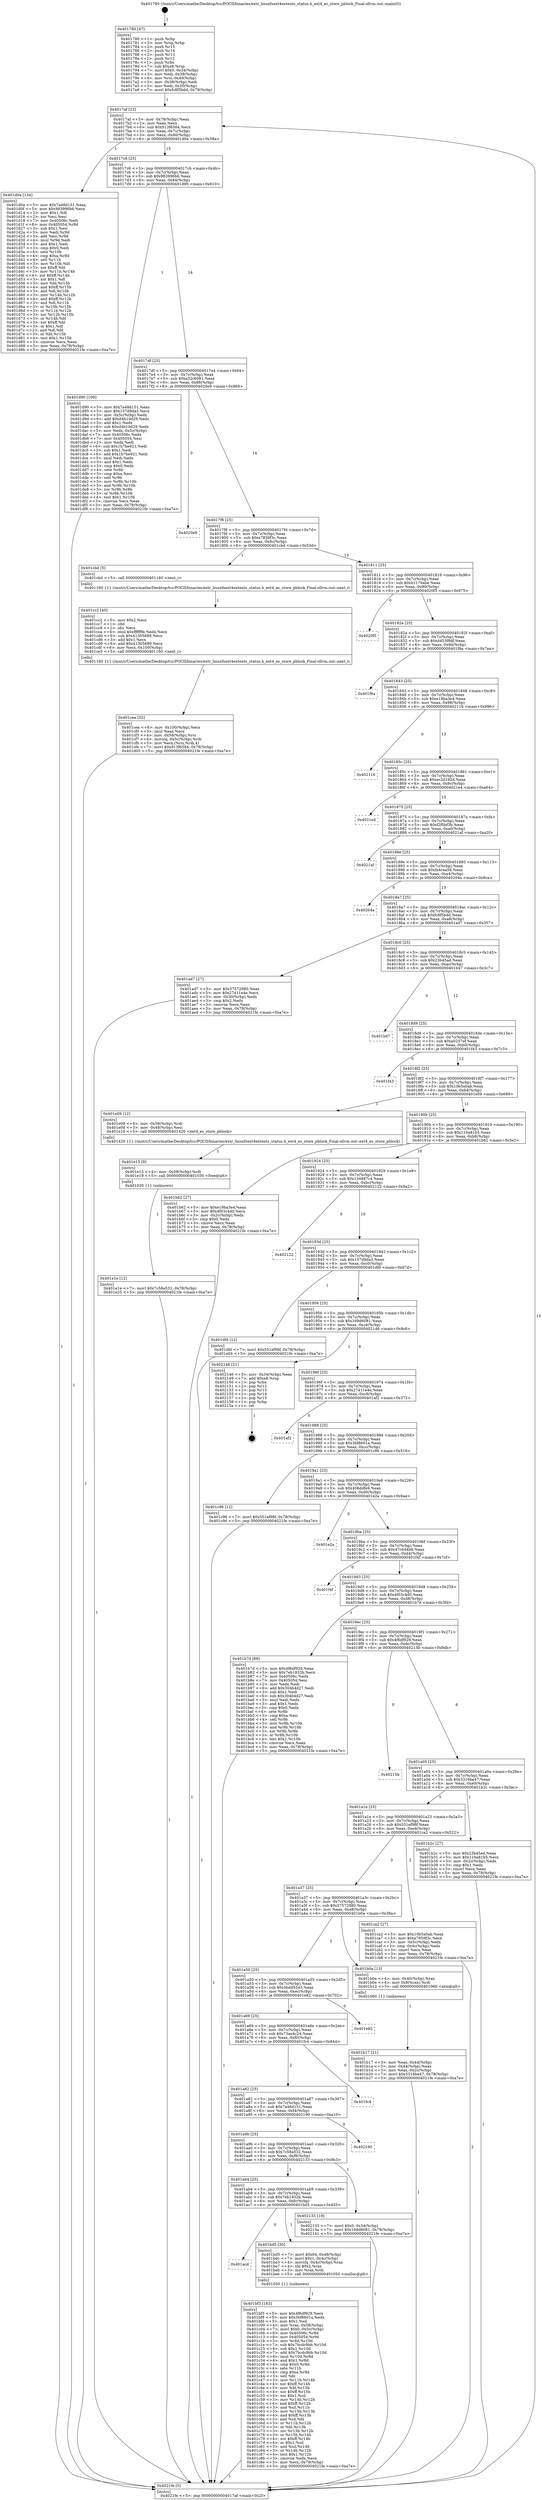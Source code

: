 digraph "0x401780" {
  label = "0x401780 (/mnt/c/Users/mathe/Desktop/tcc/POCII/binaries/extr_linuxfsext4extents_status.h_ext4_es_store_pblock_Final-ollvm.out::main(0))"
  labelloc = "t"
  node[shape=record]

  Entry [label="",width=0.3,height=0.3,shape=circle,fillcolor=black,style=filled]
  "0x4017af" [label="{
     0x4017af [23]\l
     | [instrs]\l
     &nbsp;&nbsp;0x4017af \<+3\>: mov -0x78(%rbp),%eax\l
     &nbsp;&nbsp;0x4017b2 \<+2\>: mov %eax,%ecx\l
     &nbsp;&nbsp;0x4017b4 \<+6\>: sub $0x913f6584,%ecx\l
     &nbsp;&nbsp;0x4017ba \<+3\>: mov %eax,-0x7c(%rbp)\l
     &nbsp;&nbsp;0x4017bd \<+3\>: mov %ecx,-0x80(%rbp)\l
     &nbsp;&nbsp;0x4017c0 \<+6\>: je 0000000000401d0a \<main+0x58a\>\l
  }"]
  "0x401d0a" [label="{
     0x401d0a [134]\l
     | [instrs]\l
     &nbsp;&nbsp;0x401d0a \<+5\>: mov $0x7a48d151,%eax\l
     &nbsp;&nbsp;0x401d0f \<+5\>: mov $0x983996b6,%ecx\l
     &nbsp;&nbsp;0x401d14 \<+2\>: mov $0x1,%dl\l
     &nbsp;&nbsp;0x401d16 \<+2\>: xor %esi,%esi\l
     &nbsp;&nbsp;0x401d18 \<+7\>: mov 0x40506c,%edi\l
     &nbsp;&nbsp;0x401d1f \<+8\>: mov 0x405054,%r8d\l
     &nbsp;&nbsp;0x401d27 \<+3\>: sub $0x1,%esi\l
     &nbsp;&nbsp;0x401d2a \<+3\>: mov %edi,%r9d\l
     &nbsp;&nbsp;0x401d2d \<+3\>: add %esi,%r9d\l
     &nbsp;&nbsp;0x401d30 \<+4\>: imul %r9d,%edi\l
     &nbsp;&nbsp;0x401d34 \<+3\>: and $0x1,%edi\l
     &nbsp;&nbsp;0x401d37 \<+3\>: cmp $0x0,%edi\l
     &nbsp;&nbsp;0x401d3a \<+4\>: sete %r10b\l
     &nbsp;&nbsp;0x401d3e \<+4\>: cmp $0xa,%r8d\l
     &nbsp;&nbsp;0x401d42 \<+4\>: setl %r11b\l
     &nbsp;&nbsp;0x401d46 \<+3\>: mov %r10b,%bl\l
     &nbsp;&nbsp;0x401d49 \<+3\>: xor $0xff,%bl\l
     &nbsp;&nbsp;0x401d4c \<+3\>: mov %r11b,%r14b\l
     &nbsp;&nbsp;0x401d4f \<+4\>: xor $0xff,%r14b\l
     &nbsp;&nbsp;0x401d53 \<+3\>: xor $0x1,%dl\l
     &nbsp;&nbsp;0x401d56 \<+3\>: mov %bl,%r15b\l
     &nbsp;&nbsp;0x401d59 \<+4\>: and $0xff,%r15b\l
     &nbsp;&nbsp;0x401d5d \<+3\>: and %dl,%r10b\l
     &nbsp;&nbsp;0x401d60 \<+3\>: mov %r14b,%r12b\l
     &nbsp;&nbsp;0x401d63 \<+4\>: and $0xff,%r12b\l
     &nbsp;&nbsp;0x401d67 \<+3\>: and %dl,%r11b\l
     &nbsp;&nbsp;0x401d6a \<+3\>: or %r10b,%r15b\l
     &nbsp;&nbsp;0x401d6d \<+3\>: or %r11b,%r12b\l
     &nbsp;&nbsp;0x401d70 \<+3\>: xor %r12b,%r15b\l
     &nbsp;&nbsp;0x401d73 \<+3\>: or %r14b,%bl\l
     &nbsp;&nbsp;0x401d76 \<+3\>: xor $0xff,%bl\l
     &nbsp;&nbsp;0x401d79 \<+3\>: or $0x1,%dl\l
     &nbsp;&nbsp;0x401d7c \<+2\>: and %dl,%bl\l
     &nbsp;&nbsp;0x401d7e \<+3\>: or %bl,%r15b\l
     &nbsp;&nbsp;0x401d81 \<+4\>: test $0x1,%r15b\l
     &nbsp;&nbsp;0x401d85 \<+3\>: cmovne %ecx,%eax\l
     &nbsp;&nbsp;0x401d88 \<+3\>: mov %eax,-0x78(%rbp)\l
     &nbsp;&nbsp;0x401d8b \<+5\>: jmp 00000000004021fe \<main+0xa7e\>\l
  }"]
  "0x4017c6" [label="{
     0x4017c6 [25]\l
     | [instrs]\l
     &nbsp;&nbsp;0x4017c6 \<+5\>: jmp 00000000004017cb \<main+0x4b\>\l
     &nbsp;&nbsp;0x4017cb \<+3\>: mov -0x7c(%rbp),%eax\l
     &nbsp;&nbsp;0x4017ce \<+5\>: sub $0x983996b6,%eax\l
     &nbsp;&nbsp;0x4017d3 \<+6\>: mov %eax,-0x84(%rbp)\l
     &nbsp;&nbsp;0x4017d9 \<+6\>: je 0000000000401d90 \<main+0x610\>\l
  }"]
  Exit [label="",width=0.3,height=0.3,shape=circle,fillcolor=black,style=filled,peripheries=2]
  "0x401d90" [label="{
     0x401d90 [109]\l
     | [instrs]\l
     &nbsp;&nbsp;0x401d90 \<+5\>: mov $0x7a48d151,%eax\l
     &nbsp;&nbsp;0x401d95 \<+5\>: mov $0x157d9da3,%ecx\l
     &nbsp;&nbsp;0x401d9a \<+3\>: mov -0x5c(%rbp),%edx\l
     &nbsp;&nbsp;0x401d9d \<+6\>: add $0xd4b10d29,%edx\l
     &nbsp;&nbsp;0x401da3 \<+3\>: add $0x1,%edx\l
     &nbsp;&nbsp;0x401da6 \<+6\>: sub $0xd4b10d29,%edx\l
     &nbsp;&nbsp;0x401dac \<+3\>: mov %edx,-0x5c(%rbp)\l
     &nbsp;&nbsp;0x401daf \<+7\>: mov 0x40506c,%edx\l
     &nbsp;&nbsp;0x401db6 \<+7\>: mov 0x405054,%esi\l
     &nbsp;&nbsp;0x401dbd \<+2\>: mov %edx,%edi\l
     &nbsp;&nbsp;0x401dbf \<+6\>: sub $0x1b7be921,%edi\l
     &nbsp;&nbsp;0x401dc5 \<+3\>: sub $0x1,%edi\l
     &nbsp;&nbsp;0x401dc8 \<+6\>: add $0x1b7be921,%edi\l
     &nbsp;&nbsp;0x401dce \<+3\>: imul %edi,%edx\l
     &nbsp;&nbsp;0x401dd1 \<+3\>: and $0x1,%edx\l
     &nbsp;&nbsp;0x401dd4 \<+3\>: cmp $0x0,%edx\l
     &nbsp;&nbsp;0x401dd7 \<+4\>: sete %r8b\l
     &nbsp;&nbsp;0x401ddb \<+3\>: cmp $0xa,%esi\l
     &nbsp;&nbsp;0x401dde \<+4\>: setl %r9b\l
     &nbsp;&nbsp;0x401de2 \<+3\>: mov %r8b,%r10b\l
     &nbsp;&nbsp;0x401de5 \<+3\>: and %r9b,%r10b\l
     &nbsp;&nbsp;0x401de8 \<+3\>: xor %r9b,%r8b\l
     &nbsp;&nbsp;0x401deb \<+3\>: or %r8b,%r10b\l
     &nbsp;&nbsp;0x401dee \<+4\>: test $0x1,%r10b\l
     &nbsp;&nbsp;0x401df2 \<+3\>: cmovne %ecx,%eax\l
     &nbsp;&nbsp;0x401df5 \<+3\>: mov %eax,-0x78(%rbp)\l
     &nbsp;&nbsp;0x401df8 \<+5\>: jmp 00000000004021fe \<main+0xa7e\>\l
  }"]
  "0x4017df" [label="{
     0x4017df [25]\l
     | [instrs]\l
     &nbsp;&nbsp;0x4017df \<+5\>: jmp 00000000004017e4 \<main+0x64\>\l
     &nbsp;&nbsp;0x4017e4 \<+3\>: mov -0x7c(%rbp),%eax\l
     &nbsp;&nbsp;0x4017e7 \<+5\>: sub $0xa32c6081,%eax\l
     &nbsp;&nbsp;0x4017ec \<+6\>: mov %eax,-0x88(%rbp)\l
     &nbsp;&nbsp;0x4017f2 \<+6\>: je 00000000004020e9 \<main+0x969\>\l
  }"]
  "0x401e1e" [label="{
     0x401e1e [12]\l
     | [instrs]\l
     &nbsp;&nbsp;0x401e1e \<+7\>: movl $0x7c58a532,-0x78(%rbp)\l
     &nbsp;&nbsp;0x401e25 \<+5\>: jmp 00000000004021fe \<main+0xa7e\>\l
  }"]
  "0x4020e9" [label="{
     0x4020e9\l
  }", style=dashed]
  "0x4017f8" [label="{
     0x4017f8 [25]\l
     | [instrs]\l
     &nbsp;&nbsp;0x4017f8 \<+5\>: jmp 00000000004017fd \<main+0x7d\>\l
     &nbsp;&nbsp;0x4017fd \<+3\>: mov -0x7c(%rbp),%eax\l
     &nbsp;&nbsp;0x401800 \<+5\>: sub $0xa7859f3c,%eax\l
     &nbsp;&nbsp;0x401805 \<+6\>: mov %eax,-0x8c(%rbp)\l
     &nbsp;&nbsp;0x40180b \<+6\>: je 0000000000401cbd \<main+0x53d\>\l
  }"]
  "0x401e15" [label="{
     0x401e15 [9]\l
     | [instrs]\l
     &nbsp;&nbsp;0x401e15 \<+4\>: mov -0x58(%rbp),%rdi\l
     &nbsp;&nbsp;0x401e19 \<+5\>: call 0000000000401030 \<free@plt\>\l
     | [calls]\l
     &nbsp;&nbsp;0x401030 \{1\} (unknown)\l
  }"]
  "0x401cbd" [label="{
     0x401cbd [5]\l
     | [instrs]\l
     &nbsp;&nbsp;0x401cbd \<+5\>: call 0000000000401160 \<next_i\>\l
     | [calls]\l
     &nbsp;&nbsp;0x401160 \{1\} (/mnt/c/Users/mathe/Desktop/tcc/POCII/binaries/extr_linuxfsext4extents_status.h_ext4_es_store_pblock_Final-ollvm.out::next_i)\l
  }"]
  "0x401811" [label="{
     0x401811 [25]\l
     | [instrs]\l
     &nbsp;&nbsp;0x401811 \<+5\>: jmp 0000000000401816 \<main+0x96\>\l
     &nbsp;&nbsp;0x401816 \<+3\>: mov -0x7c(%rbp),%eax\l
     &nbsp;&nbsp;0x401819 \<+5\>: sub $0xb1170abe,%eax\l
     &nbsp;&nbsp;0x40181e \<+6\>: mov %eax,-0x90(%rbp)\l
     &nbsp;&nbsp;0x401824 \<+6\>: je 00000000004020f5 \<main+0x975\>\l
  }"]
  "0x401cea" [label="{
     0x401cea [32]\l
     | [instrs]\l
     &nbsp;&nbsp;0x401cea \<+6\>: mov -0x100(%rbp),%ecx\l
     &nbsp;&nbsp;0x401cf0 \<+3\>: imul %eax,%ecx\l
     &nbsp;&nbsp;0x401cf3 \<+4\>: mov -0x58(%rbp),%rsi\l
     &nbsp;&nbsp;0x401cf7 \<+4\>: movslq -0x5c(%rbp),%rdi\l
     &nbsp;&nbsp;0x401cfb \<+3\>: mov %ecx,(%rsi,%rdi,4)\l
     &nbsp;&nbsp;0x401cfe \<+7\>: movl $0x913f6584,-0x78(%rbp)\l
     &nbsp;&nbsp;0x401d05 \<+5\>: jmp 00000000004021fe \<main+0xa7e\>\l
  }"]
  "0x4020f5" [label="{
     0x4020f5\l
  }", style=dashed]
  "0x40182a" [label="{
     0x40182a [25]\l
     | [instrs]\l
     &nbsp;&nbsp;0x40182a \<+5\>: jmp 000000000040182f \<main+0xaf\>\l
     &nbsp;&nbsp;0x40182f \<+3\>: mov -0x7c(%rbp),%eax\l
     &nbsp;&nbsp;0x401832 \<+5\>: sub $0xd453f8df,%eax\l
     &nbsp;&nbsp;0x401837 \<+6\>: mov %eax,-0x94(%rbp)\l
     &nbsp;&nbsp;0x40183d \<+6\>: je 0000000000401f6a \<main+0x7ea\>\l
  }"]
  "0x401cc2" [label="{
     0x401cc2 [40]\l
     | [instrs]\l
     &nbsp;&nbsp;0x401cc2 \<+5\>: mov $0x2,%ecx\l
     &nbsp;&nbsp;0x401cc7 \<+1\>: cltd\l
     &nbsp;&nbsp;0x401cc8 \<+2\>: idiv %ecx\l
     &nbsp;&nbsp;0x401cca \<+6\>: imul $0xfffffffe,%edx,%ecx\l
     &nbsp;&nbsp;0x401cd0 \<+6\>: sub $0x41305689,%ecx\l
     &nbsp;&nbsp;0x401cd6 \<+3\>: add $0x1,%ecx\l
     &nbsp;&nbsp;0x401cd9 \<+6\>: add $0x41305689,%ecx\l
     &nbsp;&nbsp;0x401cdf \<+6\>: mov %ecx,-0x100(%rbp)\l
     &nbsp;&nbsp;0x401ce5 \<+5\>: call 0000000000401160 \<next_i\>\l
     | [calls]\l
     &nbsp;&nbsp;0x401160 \{1\} (/mnt/c/Users/mathe/Desktop/tcc/POCII/binaries/extr_linuxfsext4extents_status.h_ext4_es_store_pblock_Final-ollvm.out::next_i)\l
  }"]
  "0x401f6a" [label="{
     0x401f6a\l
  }", style=dashed]
  "0x401843" [label="{
     0x401843 [25]\l
     | [instrs]\l
     &nbsp;&nbsp;0x401843 \<+5\>: jmp 0000000000401848 \<main+0xc8\>\l
     &nbsp;&nbsp;0x401848 \<+3\>: mov -0x7c(%rbp),%eax\l
     &nbsp;&nbsp;0x40184b \<+5\>: sub $0xe19ba3e4,%eax\l
     &nbsp;&nbsp;0x401850 \<+6\>: mov %eax,-0x98(%rbp)\l
     &nbsp;&nbsp;0x401856 \<+6\>: je 0000000000402116 \<main+0x996\>\l
  }"]
  "0x401bf3" [label="{
     0x401bf3 [163]\l
     | [instrs]\l
     &nbsp;&nbsp;0x401bf3 \<+5\>: mov $0x4f6df929,%ecx\l
     &nbsp;&nbsp;0x401bf8 \<+5\>: mov $0x3bf8601a,%edx\l
     &nbsp;&nbsp;0x401bfd \<+3\>: mov $0x1,%sil\l
     &nbsp;&nbsp;0x401c00 \<+4\>: mov %rax,-0x58(%rbp)\l
     &nbsp;&nbsp;0x401c04 \<+7\>: movl $0x0,-0x5c(%rbp)\l
     &nbsp;&nbsp;0x401c0b \<+8\>: mov 0x40506c,%r8d\l
     &nbsp;&nbsp;0x401c13 \<+8\>: mov 0x405054,%r9d\l
     &nbsp;&nbsp;0x401c1b \<+3\>: mov %r8d,%r10d\l
     &nbsp;&nbsp;0x401c1e \<+7\>: sub $0x7bcdc9bb,%r10d\l
     &nbsp;&nbsp;0x401c25 \<+4\>: sub $0x1,%r10d\l
     &nbsp;&nbsp;0x401c29 \<+7\>: add $0x7bcdc9bb,%r10d\l
     &nbsp;&nbsp;0x401c30 \<+4\>: imul %r10d,%r8d\l
     &nbsp;&nbsp;0x401c34 \<+4\>: and $0x1,%r8d\l
     &nbsp;&nbsp;0x401c38 \<+4\>: cmp $0x0,%r8d\l
     &nbsp;&nbsp;0x401c3c \<+4\>: sete %r11b\l
     &nbsp;&nbsp;0x401c40 \<+4\>: cmp $0xa,%r9d\l
     &nbsp;&nbsp;0x401c44 \<+3\>: setl %bl\l
     &nbsp;&nbsp;0x401c47 \<+3\>: mov %r11b,%r14b\l
     &nbsp;&nbsp;0x401c4a \<+4\>: xor $0xff,%r14b\l
     &nbsp;&nbsp;0x401c4e \<+3\>: mov %bl,%r15b\l
     &nbsp;&nbsp;0x401c51 \<+4\>: xor $0xff,%r15b\l
     &nbsp;&nbsp;0x401c55 \<+4\>: xor $0x1,%sil\l
     &nbsp;&nbsp;0x401c59 \<+3\>: mov %r14b,%r12b\l
     &nbsp;&nbsp;0x401c5c \<+4\>: and $0xff,%r12b\l
     &nbsp;&nbsp;0x401c60 \<+3\>: and %sil,%r11b\l
     &nbsp;&nbsp;0x401c63 \<+3\>: mov %r15b,%r13b\l
     &nbsp;&nbsp;0x401c66 \<+4\>: and $0xff,%r13b\l
     &nbsp;&nbsp;0x401c6a \<+3\>: and %sil,%bl\l
     &nbsp;&nbsp;0x401c6d \<+3\>: or %r11b,%r12b\l
     &nbsp;&nbsp;0x401c70 \<+3\>: or %bl,%r13b\l
     &nbsp;&nbsp;0x401c73 \<+3\>: xor %r13b,%r12b\l
     &nbsp;&nbsp;0x401c76 \<+3\>: or %r15b,%r14b\l
     &nbsp;&nbsp;0x401c79 \<+4\>: xor $0xff,%r14b\l
     &nbsp;&nbsp;0x401c7d \<+4\>: or $0x1,%sil\l
     &nbsp;&nbsp;0x401c81 \<+3\>: and %sil,%r14b\l
     &nbsp;&nbsp;0x401c84 \<+3\>: or %r14b,%r12b\l
     &nbsp;&nbsp;0x401c87 \<+4\>: test $0x1,%r12b\l
     &nbsp;&nbsp;0x401c8b \<+3\>: cmovne %edx,%ecx\l
     &nbsp;&nbsp;0x401c8e \<+3\>: mov %ecx,-0x78(%rbp)\l
     &nbsp;&nbsp;0x401c91 \<+5\>: jmp 00000000004021fe \<main+0xa7e\>\l
  }"]
  "0x402116" [label="{
     0x402116\l
  }", style=dashed]
  "0x40185c" [label="{
     0x40185c [25]\l
     | [instrs]\l
     &nbsp;&nbsp;0x40185c \<+5\>: jmp 0000000000401861 \<main+0xe1\>\l
     &nbsp;&nbsp;0x401861 \<+3\>: mov -0x7c(%rbp),%eax\l
     &nbsp;&nbsp;0x401864 \<+5\>: sub $0xec2d192d,%eax\l
     &nbsp;&nbsp;0x401869 \<+6\>: mov %eax,-0x9c(%rbp)\l
     &nbsp;&nbsp;0x40186f \<+6\>: je 00000000004021e4 \<main+0xa64\>\l
  }"]
  "0x401acd" [label="{
     0x401acd\l
  }", style=dashed]
  "0x4021e4" [label="{
     0x4021e4\l
  }", style=dashed]
  "0x401875" [label="{
     0x401875 [25]\l
     | [instrs]\l
     &nbsp;&nbsp;0x401875 \<+5\>: jmp 000000000040187a \<main+0xfa\>\l
     &nbsp;&nbsp;0x40187a \<+3\>: mov -0x7c(%rbp),%eax\l
     &nbsp;&nbsp;0x40187d \<+5\>: sub $0xf2f0bf3b,%eax\l
     &nbsp;&nbsp;0x401882 \<+6\>: mov %eax,-0xa0(%rbp)\l
     &nbsp;&nbsp;0x401888 \<+6\>: je 00000000004021af \<main+0xa2f\>\l
  }"]
  "0x401bd5" [label="{
     0x401bd5 [30]\l
     | [instrs]\l
     &nbsp;&nbsp;0x401bd5 \<+7\>: movl $0x64,-0x48(%rbp)\l
     &nbsp;&nbsp;0x401bdc \<+7\>: movl $0x1,-0x4c(%rbp)\l
     &nbsp;&nbsp;0x401be3 \<+4\>: movslq -0x4c(%rbp),%rax\l
     &nbsp;&nbsp;0x401be7 \<+4\>: shl $0x2,%rax\l
     &nbsp;&nbsp;0x401beb \<+3\>: mov %rax,%rdi\l
     &nbsp;&nbsp;0x401bee \<+5\>: call 0000000000401050 \<malloc@plt\>\l
     | [calls]\l
     &nbsp;&nbsp;0x401050 \{1\} (unknown)\l
  }"]
  "0x4021af" [label="{
     0x4021af\l
  }", style=dashed]
  "0x40188e" [label="{
     0x40188e [25]\l
     | [instrs]\l
     &nbsp;&nbsp;0x40188e \<+5\>: jmp 0000000000401893 \<main+0x113\>\l
     &nbsp;&nbsp;0x401893 \<+3\>: mov -0x7c(%rbp),%eax\l
     &nbsp;&nbsp;0x401896 \<+5\>: sub $0xfa4cea58,%eax\l
     &nbsp;&nbsp;0x40189b \<+6\>: mov %eax,-0xa4(%rbp)\l
     &nbsp;&nbsp;0x4018a1 \<+6\>: je 000000000040204a \<main+0x8ca\>\l
  }"]
  "0x401ab4" [label="{
     0x401ab4 [25]\l
     | [instrs]\l
     &nbsp;&nbsp;0x401ab4 \<+5\>: jmp 0000000000401ab9 \<main+0x339\>\l
     &nbsp;&nbsp;0x401ab9 \<+3\>: mov -0x7c(%rbp),%eax\l
     &nbsp;&nbsp;0x401abc \<+5\>: sub $0x7eb1832b,%eax\l
     &nbsp;&nbsp;0x401ac1 \<+6\>: mov %eax,-0xfc(%rbp)\l
     &nbsp;&nbsp;0x401ac7 \<+6\>: je 0000000000401bd5 \<main+0x455\>\l
  }"]
  "0x40204a" [label="{
     0x40204a\l
  }", style=dashed]
  "0x4018a7" [label="{
     0x4018a7 [25]\l
     | [instrs]\l
     &nbsp;&nbsp;0x4018a7 \<+5\>: jmp 00000000004018ac \<main+0x12c\>\l
     &nbsp;&nbsp;0x4018ac \<+3\>: mov -0x7c(%rbp),%eax\l
     &nbsp;&nbsp;0x4018af \<+5\>: sub $0xfc8f5bdd,%eax\l
     &nbsp;&nbsp;0x4018b4 \<+6\>: mov %eax,-0xa8(%rbp)\l
     &nbsp;&nbsp;0x4018ba \<+6\>: je 0000000000401ad7 \<main+0x357\>\l
  }"]
  "0x402133" [label="{
     0x402133 [19]\l
     | [instrs]\l
     &nbsp;&nbsp;0x402133 \<+7\>: movl $0x0,-0x34(%rbp)\l
     &nbsp;&nbsp;0x40213a \<+7\>: movl $0x169d6081,-0x78(%rbp)\l
     &nbsp;&nbsp;0x402141 \<+5\>: jmp 00000000004021fe \<main+0xa7e\>\l
  }"]
  "0x401ad7" [label="{
     0x401ad7 [27]\l
     | [instrs]\l
     &nbsp;&nbsp;0x401ad7 \<+5\>: mov $0x57572980,%eax\l
     &nbsp;&nbsp;0x401adc \<+5\>: mov $0x27411e4e,%ecx\l
     &nbsp;&nbsp;0x401ae1 \<+3\>: mov -0x30(%rbp),%edx\l
     &nbsp;&nbsp;0x401ae4 \<+3\>: cmp $0x2,%edx\l
     &nbsp;&nbsp;0x401ae7 \<+3\>: cmovne %ecx,%eax\l
     &nbsp;&nbsp;0x401aea \<+3\>: mov %eax,-0x78(%rbp)\l
     &nbsp;&nbsp;0x401aed \<+5\>: jmp 00000000004021fe \<main+0xa7e\>\l
  }"]
  "0x4018c0" [label="{
     0x4018c0 [25]\l
     | [instrs]\l
     &nbsp;&nbsp;0x4018c0 \<+5\>: jmp 00000000004018c5 \<main+0x145\>\l
     &nbsp;&nbsp;0x4018c5 \<+3\>: mov -0x7c(%rbp),%eax\l
     &nbsp;&nbsp;0x4018c8 \<+5\>: sub $0x23b45ad,%eax\l
     &nbsp;&nbsp;0x4018cd \<+6\>: mov %eax,-0xac(%rbp)\l
     &nbsp;&nbsp;0x4018d3 \<+6\>: je 0000000000401b47 \<main+0x3c7\>\l
  }"]
  "0x4021fe" [label="{
     0x4021fe [5]\l
     | [instrs]\l
     &nbsp;&nbsp;0x4021fe \<+5\>: jmp 00000000004017af \<main+0x2f\>\l
  }"]
  "0x401780" [label="{
     0x401780 [47]\l
     | [instrs]\l
     &nbsp;&nbsp;0x401780 \<+1\>: push %rbp\l
     &nbsp;&nbsp;0x401781 \<+3\>: mov %rsp,%rbp\l
     &nbsp;&nbsp;0x401784 \<+2\>: push %r15\l
     &nbsp;&nbsp;0x401786 \<+2\>: push %r14\l
     &nbsp;&nbsp;0x401788 \<+2\>: push %r13\l
     &nbsp;&nbsp;0x40178a \<+2\>: push %r12\l
     &nbsp;&nbsp;0x40178c \<+1\>: push %rbx\l
     &nbsp;&nbsp;0x40178d \<+7\>: sub $0xe8,%rsp\l
     &nbsp;&nbsp;0x401794 \<+7\>: movl $0x0,-0x34(%rbp)\l
     &nbsp;&nbsp;0x40179b \<+3\>: mov %edi,-0x38(%rbp)\l
     &nbsp;&nbsp;0x40179e \<+4\>: mov %rsi,-0x40(%rbp)\l
     &nbsp;&nbsp;0x4017a2 \<+3\>: mov -0x38(%rbp),%edi\l
     &nbsp;&nbsp;0x4017a5 \<+3\>: mov %edi,-0x30(%rbp)\l
     &nbsp;&nbsp;0x4017a8 \<+7\>: movl $0xfc8f5bdd,-0x78(%rbp)\l
  }"]
  "0x401a9b" [label="{
     0x401a9b [25]\l
     | [instrs]\l
     &nbsp;&nbsp;0x401a9b \<+5\>: jmp 0000000000401aa0 \<main+0x320\>\l
     &nbsp;&nbsp;0x401aa0 \<+3\>: mov -0x7c(%rbp),%eax\l
     &nbsp;&nbsp;0x401aa3 \<+5\>: sub $0x7c58a532,%eax\l
     &nbsp;&nbsp;0x401aa8 \<+6\>: mov %eax,-0xf8(%rbp)\l
     &nbsp;&nbsp;0x401aae \<+6\>: je 0000000000402133 \<main+0x9b3\>\l
  }"]
  "0x401b47" [label="{
     0x401b47\l
  }", style=dashed]
  "0x4018d9" [label="{
     0x4018d9 [25]\l
     | [instrs]\l
     &nbsp;&nbsp;0x4018d9 \<+5\>: jmp 00000000004018de \<main+0x15e\>\l
     &nbsp;&nbsp;0x4018de \<+3\>: mov -0x7c(%rbp),%eax\l
     &nbsp;&nbsp;0x4018e1 \<+5\>: sub $0xa0257ef,%eax\l
     &nbsp;&nbsp;0x4018e6 \<+6\>: mov %eax,-0xb0(%rbp)\l
     &nbsp;&nbsp;0x4018ec \<+6\>: je 0000000000401f43 \<main+0x7c3\>\l
  }"]
  "0x402190" [label="{
     0x402190\l
  }", style=dashed]
  "0x401f43" [label="{
     0x401f43\l
  }", style=dashed]
  "0x4018f2" [label="{
     0x4018f2 [25]\l
     | [instrs]\l
     &nbsp;&nbsp;0x4018f2 \<+5\>: jmp 00000000004018f7 \<main+0x177\>\l
     &nbsp;&nbsp;0x4018f7 \<+3\>: mov -0x7c(%rbp),%eax\l
     &nbsp;&nbsp;0x4018fa \<+5\>: sub $0x10b5a0ab,%eax\l
     &nbsp;&nbsp;0x4018ff \<+6\>: mov %eax,-0xb4(%rbp)\l
     &nbsp;&nbsp;0x401905 \<+6\>: je 0000000000401e09 \<main+0x689\>\l
  }"]
  "0x401a82" [label="{
     0x401a82 [25]\l
     | [instrs]\l
     &nbsp;&nbsp;0x401a82 \<+5\>: jmp 0000000000401a87 \<main+0x307\>\l
     &nbsp;&nbsp;0x401a87 \<+3\>: mov -0x7c(%rbp),%eax\l
     &nbsp;&nbsp;0x401a8a \<+5\>: sub $0x7a48d151,%eax\l
     &nbsp;&nbsp;0x401a8f \<+6\>: mov %eax,-0xf4(%rbp)\l
     &nbsp;&nbsp;0x401a95 \<+6\>: je 0000000000402190 \<main+0xa10\>\l
  }"]
  "0x401e09" [label="{
     0x401e09 [12]\l
     | [instrs]\l
     &nbsp;&nbsp;0x401e09 \<+4\>: mov -0x58(%rbp),%rdi\l
     &nbsp;&nbsp;0x401e0d \<+3\>: mov -0x48(%rbp),%esi\l
     &nbsp;&nbsp;0x401e10 \<+5\>: call 0000000000401420 \<ext4_es_store_pblock\>\l
     | [calls]\l
     &nbsp;&nbsp;0x401420 \{1\} (/mnt/c/Users/mathe/Desktop/tcc/POCII/binaries/extr_linuxfsext4extents_status.h_ext4_es_store_pblock_Final-ollvm.out::ext4_es_store_pblock)\l
  }"]
  "0x40190b" [label="{
     0x40190b [25]\l
     | [instrs]\l
     &nbsp;&nbsp;0x40190b \<+5\>: jmp 0000000000401910 \<main+0x190\>\l
     &nbsp;&nbsp;0x401910 \<+3\>: mov -0x7c(%rbp),%eax\l
     &nbsp;&nbsp;0x401913 \<+5\>: sub $0x116a81b5,%eax\l
     &nbsp;&nbsp;0x401918 \<+6\>: mov %eax,-0xb8(%rbp)\l
     &nbsp;&nbsp;0x40191e \<+6\>: je 0000000000401b62 \<main+0x3e2\>\l
  }"]
  "0x401fc4" [label="{
     0x401fc4\l
  }", style=dashed]
  "0x401b62" [label="{
     0x401b62 [27]\l
     | [instrs]\l
     &nbsp;&nbsp;0x401b62 \<+5\>: mov $0xe19ba3e4,%eax\l
     &nbsp;&nbsp;0x401b67 \<+5\>: mov $0x4f03c4d0,%ecx\l
     &nbsp;&nbsp;0x401b6c \<+3\>: mov -0x2c(%rbp),%edx\l
     &nbsp;&nbsp;0x401b6f \<+3\>: cmp $0x0,%edx\l
     &nbsp;&nbsp;0x401b72 \<+3\>: cmove %ecx,%eax\l
     &nbsp;&nbsp;0x401b75 \<+3\>: mov %eax,-0x78(%rbp)\l
     &nbsp;&nbsp;0x401b78 \<+5\>: jmp 00000000004021fe \<main+0xa7e\>\l
  }"]
  "0x401924" [label="{
     0x401924 [25]\l
     | [instrs]\l
     &nbsp;&nbsp;0x401924 \<+5\>: jmp 0000000000401929 \<main+0x1a9\>\l
     &nbsp;&nbsp;0x401929 \<+3\>: mov -0x7c(%rbp),%eax\l
     &nbsp;&nbsp;0x40192c \<+5\>: sub $0x134887c4,%eax\l
     &nbsp;&nbsp;0x401931 \<+6\>: mov %eax,-0xbc(%rbp)\l
     &nbsp;&nbsp;0x401937 \<+6\>: je 0000000000402122 \<main+0x9a2\>\l
  }"]
  "0x401a69" [label="{
     0x401a69 [25]\l
     | [instrs]\l
     &nbsp;&nbsp;0x401a69 \<+5\>: jmp 0000000000401a6e \<main+0x2ee\>\l
     &nbsp;&nbsp;0x401a6e \<+3\>: mov -0x7c(%rbp),%eax\l
     &nbsp;&nbsp;0x401a71 \<+5\>: sub $0x73ae4c24,%eax\l
     &nbsp;&nbsp;0x401a76 \<+6\>: mov %eax,-0xf0(%rbp)\l
     &nbsp;&nbsp;0x401a7c \<+6\>: je 0000000000401fc4 \<main+0x844\>\l
  }"]
  "0x402122" [label="{
     0x402122\l
  }", style=dashed]
  "0x40193d" [label="{
     0x40193d [25]\l
     | [instrs]\l
     &nbsp;&nbsp;0x40193d \<+5\>: jmp 0000000000401942 \<main+0x1c2\>\l
     &nbsp;&nbsp;0x401942 \<+3\>: mov -0x7c(%rbp),%eax\l
     &nbsp;&nbsp;0x401945 \<+5\>: sub $0x157d9da3,%eax\l
     &nbsp;&nbsp;0x40194a \<+6\>: mov %eax,-0xc0(%rbp)\l
     &nbsp;&nbsp;0x401950 \<+6\>: je 0000000000401dfd \<main+0x67d\>\l
  }"]
  "0x401e82" [label="{
     0x401e82\l
  }", style=dashed]
  "0x401dfd" [label="{
     0x401dfd [12]\l
     | [instrs]\l
     &nbsp;&nbsp;0x401dfd \<+7\>: movl $0x551ef98f,-0x78(%rbp)\l
     &nbsp;&nbsp;0x401e04 \<+5\>: jmp 00000000004021fe \<main+0xa7e\>\l
  }"]
  "0x401956" [label="{
     0x401956 [25]\l
     | [instrs]\l
     &nbsp;&nbsp;0x401956 \<+5\>: jmp 000000000040195b \<main+0x1db\>\l
     &nbsp;&nbsp;0x40195b \<+3\>: mov -0x7c(%rbp),%eax\l
     &nbsp;&nbsp;0x40195e \<+5\>: sub $0x169d6081,%eax\l
     &nbsp;&nbsp;0x401963 \<+6\>: mov %eax,-0xc4(%rbp)\l
     &nbsp;&nbsp;0x401969 \<+6\>: je 0000000000402146 \<main+0x9c6\>\l
  }"]
  "0x401b17" [label="{
     0x401b17 [21]\l
     | [instrs]\l
     &nbsp;&nbsp;0x401b17 \<+3\>: mov %eax,-0x44(%rbp)\l
     &nbsp;&nbsp;0x401b1a \<+3\>: mov -0x44(%rbp),%eax\l
     &nbsp;&nbsp;0x401b1d \<+3\>: mov %eax,-0x2c(%rbp)\l
     &nbsp;&nbsp;0x401b20 \<+7\>: movl $0x5316be47,-0x78(%rbp)\l
     &nbsp;&nbsp;0x401b27 \<+5\>: jmp 00000000004021fe \<main+0xa7e\>\l
  }"]
  "0x402146" [label="{
     0x402146 [21]\l
     | [instrs]\l
     &nbsp;&nbsp;0x402146 \<+3\>: mov -0x34(%rbp),%eax\l
     &nbsp;&nbsp;0x402149 \<+7\>: add $0xe8,%rsp\l
     &nbsp;&nbsp;0x402150 \<+1\>: pop %rbx\l
     &nbsp;&nbsp;0x402151 \<+2\>: pop %r12\l
     &nbsp;&nbsp;0x402153 \<+2\>: pop %r13\l
     &nbsp;&nbsp;0x402155 \<+2\>: pop %r14\l
     &nbsp;&nbsp;0x402157 \<+2\>: pop %r15\l
     &nbsp;&nbsp;0x402159 \<+1\>: pop %rbp\l
     &nbsp;&nbsp;0x40215a \<+1\>: ret\l
  }"]
  "0x40196f" [label="{
     0x40196f [25]\l
     | [instrs]\l
     &nbsp;&nbsp;0x40196f \<+5\>: jmp 0000000000401974 \<main+0x1f4\>\l
     &nbsp;&nbsp;0x401974 \<+3\>: mov -0x7c(%rbp),%eax\l
     &nbsp;&nbsp;0x401977 \<+5\>: sub $0x27411e4e,%eax\l
     &nbsp;&nbsp;0x40197c \<+6\>: mov %eax,-0xc8(%rbp)\l
     &nbsp;&nbsp;0x401982 \<+6\>: je 0000000000401af2 \<main+0x372\>\l
  }"]
  "0x401a50" [label="{
     0x401a50 [25]\l
     | [instrs]\l
     &nbsp;&nbsp;0x401a50 \<+5\>: jmp 0000000000401a55 \<main+0x2d5\>\l
     &nbsp;&nbsp;0x401a55 \<+3\>: mov -0x7c(%rbp),%eax\l
     &nbsp;&nbsp;0x401a58 \<+5\>: sub $0x5bdd5543,%eax\l
     &nbsp;&nbsp;0x401a5d \<+6\>: mov %eax,-0xec(%rbp)\l
     &nbsp;&nbsp;0x401a63 \<+6\>: je 0000000000401e82 \<main+0x702\>\l
  }"]
  "0x401af2" [label="{
     0x401af2\l
  }", style=dashed]
  "0x401988" [label="{
     0x401988 [25]\l
     | [instrs]\l
     &nbsp;&nbsp;0x401988 \<+5\>: jmp 000000000040198d \<main+0x20d\>\l
     &nbsp;&nbsp;0x40198d \<+3\>: mov -0x7c(%rbp),%eax\l
     &nbsp;&nbsp;0x401990 \<+5\>: sub $0x3bf8601a,%eax\l
     &nbsp;&nbsp;0x401995 \<+6\>: mov %eax,-0xcc(%rbp)\l
     &nbsp;&nbsp;0x40199b \<+6\>: je 0000000000401c96 \<main+0x516\>\l
  }"]
  "0x401b0a" [label="{
     0x401b0a [13]\l
     | [instrs]\l
     &nbsp;&nbsp;0x401b0a \<+4\>: mov -0x40(%rbp),%rax\l
     &nbsp;&nbsp;0x401b0e \<+4\>: mov 0x8(%rax),%rdi\l
     &nbsp;&nbsp;0x401b12 \<+5\>: call 0000000000401060 \<atoi@plt\>\l
     | [calls]\l
     &nbsp;&nbsp;0x401060 \{1\} (unknown)\l
  }"]
  "0x401c96" [label="{
     0x401c96 [12]\l
     | [instrs]\l
     &nbsp;&nbsp;0x401c96 \<+7\>: movl $0x551ef98f,-0x78(%rbp)\l
     &nbsp;&nbsp;0x401c9d \<+5\>: jmp 00000000004021fe \<main+0xa7e\>\l
  }"]
  "0x4019a1" [label="{
     0x4019a1 [25]\l
     | [instrs]\l
     &nbsp;&nbsp;0x4019a1 \<+5\>: jmp 00000000004019a6 \<main+0x226\>\l
     &nbsp;&nbsp;0x4019a6 \<+3\>: mov -0x7c(%rbp),%eax\l
     &nbsp;&nbsp;0x4019a9 \<+5\>: sub $0x406ddfe9,%eax\l
     &nbsp;&nbsp;0x4019ae \<+6\>: mov %eax,-0xd0(%rbp)\l
     &nbsp;&nbsp;0x4019b4 \<+6\>: je 0000000000401e2a \<main+0x6aa\>\l
  }"]
  "0x401a37" [label="{
     0x401a37 [25]\l
     | [instrs]\l
     &nbsp;&nbsp;0x401a37 \<+5\>: jmp 0000000000401a3c \<main+0x2bc\>\l
     &nbsp;&nbsp;0x401a3c \<+3\>: mov -0x7c(%rbp),%eax\l
     &nbsp;&nbsp;0x401a3f \<+5\>: sub $0x57572980,%eax\l
     &nbsp;&nbsp;0x401a44 \<+6\>: mov %eax,-0xe8(%rbp)\l
     &nbsp;&nbsp;0x401a4a \<+6\>: je 0000000000401b0a \<main+0x38a\>\l
  }"]
  "0x401e2a" [label="{
     0x401e2a\l
  }", style=dashed]
  "0x4019ba" [label="{
     0x4019ba [25]\l
     | [instrs]\l
     &nbsp;&nbsp;0x4019ba \<+5\>: jmp 00000000004019bf \<main+0x23f\>\l
     &nbsp;&nbsp;0x4019bf \<+3\>: mov -0x7c(%rbp),%eax\l
     &nbsp;&nbsp;0x4019c2 \<+5\>: sub $0x47c644b9,%eax\l
     &nbsp;&nbsp;0x4019c7 \<+6\>: mov %eax,-0xd4(%rbp)\l
     &nbsp;&nbsp;0x4019cd \<+6\>: je 0000000000401f4f \<main+0x7cf\>\l
  }"]
  "0x401ca2" [label="{
     0x401ca2 [27]\l
     | [instrs]\l
     &nbsp;&nbsp;0x401ca2 \<+5\>: mov $0x10b5a0ab,%eax\l
     &nbsp;&nbsp;0x401ca7 \<+5\>: mov $0xa7859f3c,%ecx\l
     &nbsp;&nbsp;0x401cac \<+3\>: mov -0x5c(%rbp),%edx\l
     &nbsp;&nbsp;0x401caf \<+3\>: cmp -0x4c(%rbp),%edx\l
     &nbsp;&nbsp;0x401cb2 \<+3\>: cmovl %ecx,%eax\l
     &nbsp;&nbsp;0x401cb5 \<+3\>: mov %eax,-0x78(%rbp)\l
     &nbsp;&nbsp;0x401cb8 \<+5\>: jmp 00000000004021fe \<main+0xa7e\>\l
  }"]
  "0x401f4f" [label="{
     0x401f4f\l
  }", style=dashed]
  "0x4019d3" [label="{
     0x4019d3 [25]\l
     | [instrs]\l
     &nbsp;&nbsp;0x4019d3 \<+5\>: jmp 00000000004019d8 \<main+0x258\>\l
     &nbsp;&nbsp;0x4019d8 \<+3\>: mov -0x7c(%rbp),%eax\l
     &nbsp;&nbsp;0x4019db \<+5\>: sub $0x4f03c4d0,%eax\l
     &nbsp;&nbsp;0x4019e0 \<+6\>: mov %eax,-0xd8(%rbp)\l
     &nbsp;&nbsp;0x4019e6 \<+6\>: je 0000000000401b7d \<main+0x3fd\>\l
  }"]
  "0x401a1e" [label="{
     0x401a1e [25]\l
     | [instrs]\l
     &nbsp;&nbsp;0x401a1e \<+5\>: jmp 0000000000401a23 \<main+0x2a3\>\l
     &nbsp;&nbsp;0x401a23 \<+3\>: mov -0x7c(%rbp),%eax\l
     &nbsp;&nbsp;0x401a26 \<+5\>: sub $0x551ef98f,%eax\l
     &nbsp;&nbsp;0x401a2b \<+6\>: mov %eax,-0xe4(%rbp)\l
     &nbsp;&nbsp;0x401a31 \<+6\>: je 0000000000401ca2 \<main+0x522\>\l
  }"]
  "0x401b7d" [label="{
     0x401b7d [88]\l
     | [instrs]\l
     &nbsp;&nbsp;0x401b7d \<+5\>: mov $0x4f6df929,%eax\l
     &nbsp;&nbsp;0x401b82 \<+5\>: mov $0x7eb1832b,%ecx\l
     &nbsp;&nbsp;0x401b87 \<+7\>: mov 0x40506c,%edx\l
     &nbsp;&nbsp;0x401b8e \<+7\>: mov 0x405054,%esi\l
     &nbsp;&nbsp;0x401b95 \<+2\>: mov %edx,%edi\l
     &nbsp;&nbsp;0x401b97 \<+6\>: add $0x304b4d27,%edi\l
     &nbsp;&nbsp;0x401b9d \<+3\>: sub $0x1,%edi\l
     &nbsp;&nbsp;0x401ba0 \<+6\>: sub $0x304b4d27,%edi\l
     &nbsp;&nbsp;0x401ba6 \<+3\>: imul %edi,%edx\l
     &nbsp;&nbsp;0x401ba9 \<+3\>: and $0x1,%edx\l
     &nbsp;&nbsp;0x401bac \<+3\>: cmp $0x0,%edx\l
     &nbsp;&nbsp;0x401baf \<+4\>: sete %r8b\l
     &nbsp;&nbsp;0x401bb3 \<+3\>: cmp $0xa,%esi\l
     &nbsp;&nbsp;0x401bb6 \<+4\>: setl %r9b\l
     &nbsp;&nbsp;0x401bba \<+3\>: mov %r8b,%r10b\l
     &nbsp;&nbsp;0x401bbd \<+3\>: and %r9b,%r10b\l
     &nbsp;&nbsp;0x401bc0 \<+3\>: xor %r9b,%r8b\l
     &nbsp;&nbsp;0x401bc3 \<+3\>: or %r8b,%r10b\l
     &nbsp;&nbsp;0x401bc6 \<+4\>: test $0x1,%r10b\l
     &nbsp;&nbsp;0x401bca \<+3\>: cmovne %ecx,%eax\l
     &nbsp;&nbsp;0x401bcd \<+3\>: mov %eax,-0x78(%rbp)\l
     &nbsp;&nbsp;0x401bd0 \<+5\>: jmp 00000000004021fe \<main+0xa7e\>\l
  }"]
  "0x4019ec" [label="{
     0x4019ec [25]\l
     | [instrs]\l
     &nbsp;&nbsp;0x4019ec \<+5\>: jmp 00000000004019f1 \<main+0x271\>\l
     &nbsp;&nbsp;0x4019f1 \<+3\>: mov -0x7c(%rbp),%eax\l
     &nbsp;&nbsp;0x4019f4 \<+5\>: sub $0x4f6df929,%eax\l
     &nbsp;&nbsp;0x4019f9 \<+6\>: mov %eax,-0xdc(%rbp)\l
     &nbsp;&nbsp;0x4019ff \<+6\>: je 000000000040215b \<main+0x9db\>\l
  }"]
  "0x401b2c" [label="{
     0x401b2c [27]\l
     | [instrs]\l
     &nbsp;&nbsp;0x401b2c \<+5\>: mov $0x23b45ad,%eax\l
     &nbsp;&nbsp;0x401b31 \<+5\>: mov $0x116a81b5,%ecx\l
     &nbsp;&nbsp;0x401b36 \<+3\>: mov -0x2c(%rbp),%edx\l
     &nbsp;&nbsp;0x401b39 \<+3\>: cmp $0x1,%edx\l
     &nbsp;&nbsp;0x401b3c \<+3\>: cmovl %ecx,%eax\l
     &nbsp;&nbsp;0x401b3f \<+3\>: mov %eax,-0x78(%rbp)\l
     &nbsp;&nbsp;0x401b42 \<+5\>: jmp 00000000004021fe \<main+0xa7e\>\l
  }"]
  "0x40215b" [label="{
     0x40215b\l
  }", style=dashed]
  "0x401a05" [label="{
     0x401a05 [25]\l
     | [instrs]\l
     &nbsp;&nbsp;0x401a05 \<+5\>: jmp 0000000000401a0a \<main+0x28a\>\l
     &nbsp;&nbsp;0x401a0a \<+3\>: mov -0x7c(%rbp),%eax\l
     &nbsp;&nbsp;0x401a0d \<+5\>: sub $0x5316be47,%eax\l
     &nbsp;&nbsp;0x401a12 \<+6\>: mov %eax,-0xe0(%rbp)\l
     &nbsp;&nbsp;0x401a18 \<+6\>: je 0000000000401b2c \<main+0x3ac\>\l
  }"]
  Entry -> "0x401780" [label=" 1"]
  "0x4017af" -> "0x401d0a" [label=" 1"]
  "0x4017af" -> "0x4017c6" [label=" 15"]
  "0x402146" -> Exit [label=" 1"]
  "0x4017c6" -> "0x401d90" [label=" 1"]
  "0x4017c6" -> "0x4017df" [label=" 14"]
  "0x402133" -> "0x4021fe" [label=" 1"]
  "0x4017df" -> "0x4020e9" [label=" 0"]
  "0x4017df" -> "0x4017f8" [label=" 14"]
  "0x401e1e" -> "0x4021fe" [label=" 1"]
  "0x4017f8" -> "0x401cbd" [label=" 1"]
  "0x4017f8" -> "0x401811" [label=" 13"]
  "0x401e15" -> "0x401e1e" [label=" 1"]
  "0x401811" -> "0x4020f5" [label=" 0"]
  "0x401811" -> "0x40182a" [label=" 13"]
  "0x401e09" -> "0x401e15" [label=" 1"]
  "0x40182a" -> "0x401f6a" [label=" 0"]
  "0x40182a" -> "0x401843" [label=" 13"]
  "0x401dfd" -> "0x4021fe" [label=" 1"]
  "0x401843" -> "0x402116" [label=" 0"]
  "0x401843" -> "0x40185c" [label=" 13"]
  "0x401d90" -> "0x4021fe" [label=" 1"]
  "0x40185c" -> "0x4021e4" [label=" 0"]
  "0x40185c" -> "0x401875" [label=" 13"]
  "0x401d0a" -> "0x4021fe" [label=" 1"]
  "0x401875" -> "0x4021af" [label=" 0"]
  "0x401875" -> "0x40188e" [label=" 13"]
  "0x401cea" -> "0x4021fe" [label=" 1"]
  "0x40188e" -> "0x40204a" [label=" 0"]
  "0x40188e" -> "0x4018a7" [label=" 13"]
  "0x401cbd" -> "0x401cc2" [label=" 1"]
  "0x4018a7" -> "0x401ad7" [label=" 1"]
  "0x4018a7" -> "0x4018c0" [label=" 12"]
  "0x401ad7" -> "0x4021fe" [label=" 1"]
  "0x401780" -> "0x4017af" [label=" 1"]
  "0x4021fe" -> "0x4017af" [label=" 15"]
  "0x401ca2" -> "0x4021fe" [label=" 2"]
  "0x4018c0" -> "0x401b47" [label=" 0"]
  "0x4018c0" -> "0x4018d9" [label=" 12"]
  "0x401bf3" -> "0x4021fe" [label=" 1"]
  "0x4018d9" -> "0x401f43" [label=" 0"]
  "0x4018d9" -> "0x4018f2" [label=" 12"]
  "0x401bd5" -> "0x401bf3" [label=" 1"]
  "0x4018f2" -> "0x401e09" [label=" 1"]
  "0x4018f2" -> "0x40190b" [label=" 11"]
  "0x401ab4" -> "0x401bd5" [label=" 1"]
  "0x40190b" -> "0x401b62" [label=" 1"]
  "0x40190b" -> "0x401924" [label=" 10"]
  "0x401cc2" -> "0x401cea" [label=" 1"]
  "0x401924" -> "0x402122" [label=" 0"]
  "0x401924" -> "0x40193d" [label=" 10"]
  "0x401a9b" -> "0x402133" [label=" 1"]
  "0x40193d" -> "0x401dfd" [label=" 1"]
  "0x40193d" -> "0x401956" [label=" 9"]
  "0x401c96" -> "0x4021fe" [label=" 1"]
  "0x401956" -> "0x402146" [label=" 1"]
  "0x401956" -> "0x40196f" [label=" 8"]
  "0x401a82" -> "0x402190" [label=" 0"]
  "0x40196f" -> "0x401af2" [label=" 0"]
  "0x40196f" -> "0x401988" [label=" 8"]
  "0x401ab4" -> "0x401acd" [label=" 0"]
  "0x401988" -> "0x401c96" [label=" 1"]
  "0x401988" -> "0x4019a1" [label=" 7"]
  "0x401a69" -> "0x401a82" [label=" 2"]
  "0x4019a1" -> "0x401e2a" [label=" 0"]
  "0x4019a1" -> "0x4019ba" [label=" 7"]
  "0x401a9b" -> "0x401ab4" [label=" 1"]
  "0x4019ba" -> "0x401f4f" [label=" 0"]
  "0x4019ba" -> "0x4019d3" [label=" 7"]
  "0x401a50" -> "0x401a69" [label=" 2"]
  "0x4019d3" -> "0x401b7d" [label=" 1"]
  "0x4019d3" -> "0x4019ec" [label=" 6"]
  "0x401a82" -> "0x401a9b" [label=" 2"]
  "0x4019ec" -> "0x40215b" [label=" 0"]
  "0x4019ec" -> "0x401a05" [label=" 6"]
  "0x401b7d" -> "0x4021fe" [label=" 1"]
  "0x401a05" -> "0x401b2c" [label=" 1"]
  "0x401a05" -> "0x401a1e" [label=" 5"]
  "0x401a50" -> "0x401e82" [label=" 0"]
  "0x401a1e" -> "0x401ca2" [label=" 2"]
  "0x401a1e" -> "0x401a37" [label=" 3"]
  "0x401a69" -> "0x401fc4" [label=" 0"]
  "0x401a37" -> "0x401b0a" [label=" 1"]
  "0x401a37" -> "0x401a50" [label=" 2"]
  "0x401b0a" -> "0x401b17" [label=" 1"]
  "0x401b17" -> "0x4021fe" [label=" 1"]
  "0x401b2c" -> "0x4021fe" [label=" 1"]
  "0x401b62" -> "0x4021fe" [label=" 1"]
}
